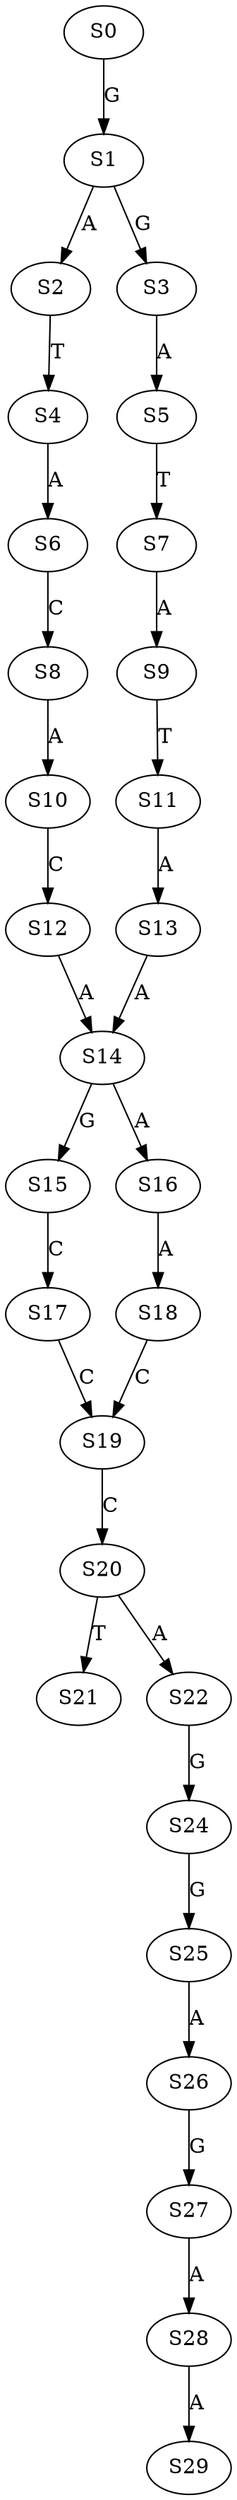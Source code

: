 strict digraph  {
	S0 -> S1 [ label = G ];
	S1 -> S2 [ label = A ];
	S1 -> S3 [ label = G ];
	S2 -> S4 [ label = T ];
	S3 -> S5 [ label = A ];
	S4 -> S6 [ label = A ];
	S5 -> S7 [ label = T ];
	S6 -> S8 [ label = C ];
	S7 -> S9 [ label = A ];
	S8 -> S10 [ label = A ];
	S9 -> S11 [ label = T ];
	S10 -> S12 [ label = C ];
	S11 -> S13 [ label = A ];
	S12 -> S14 [ label = A ];
	S13 -> S14 [ label = A ];
	S14 -> S15 [ label = G ];
	S14 -> S16 [ label = A ];
	S15 -> S17 [ label = C ];
	S16 -> S18 [ label = A ];
	S17 -> S19 [ label = C ];
	S18 -> S19 [ label = C ];
	S19 -> S20 [ label = C ];
	S20 -> S21 [ label = T ];
	S20 -> S22 [ label = A ];
	S22 -> S24 [ label = G ];
	S24 -> S25 [ label = G ];
	S25 -> S26 [ label = A ];
	S26 -> S27 [ label = G ];
	S27 -> S28 [ label = A ];
	S28 -> S29 [ label = A ];
}
